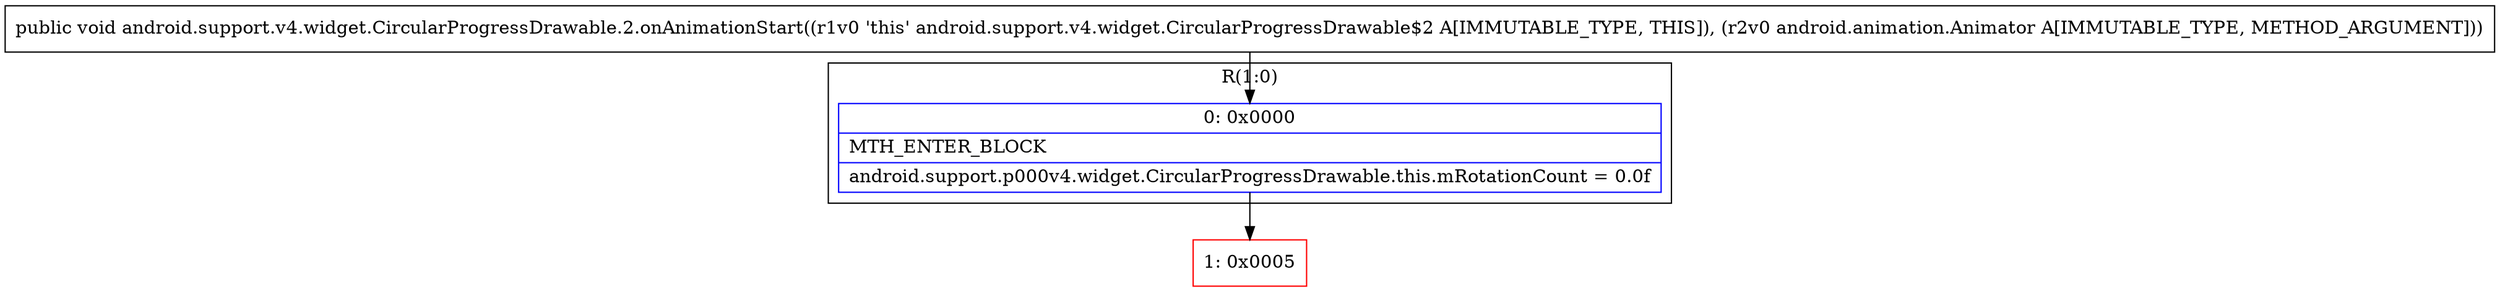 digraph "CFG forandroid.support.v4.widget.CircularProgressDrawable.2.onAnimationStart(Landroid\/animation\/Animator;)V" {
subgraph cluster_Region_633354435 {
label = "R(1:0)";
node [shape=record,color=blue];
Node_0 [shape=record,label="{0\:\ 0x0000|MTH_ENTER_BLOCK\l|android.support.p000v4.widget.CircularProgressDrawable.this.mRotationCount = 0.0f\l}"];
}
Node_1 [shape=record,color=red,label="{1\:\ 0x0005}"];
MethodNode[shape=record,label="{public void android.support.v4.widget.CircularProgressDrawable.2.onAnimationStart((r1v0 'this' android.support.v4.widget.CircularProgressDrawable$2 A[IMMUTABLE_TYPE, THIS]), (r2v0 android.animation.Animator A[IMMUTABLE_TYPE, METHOD_ARGUMENT])) }"];
MethodNode -> Node_0;
Node_0 -> Node_1;
}

